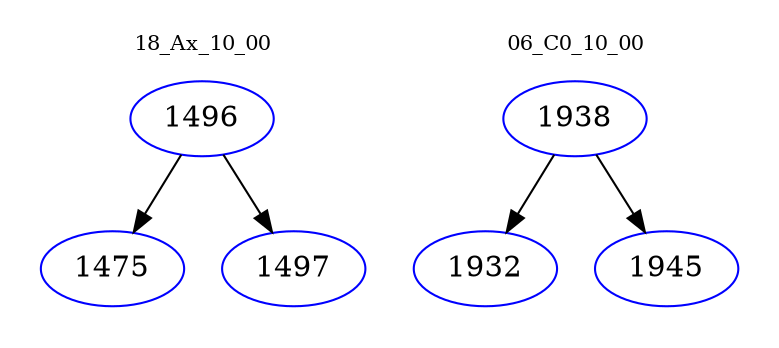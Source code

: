digraph{
subgraph cluster_0 {
color = white
label = "18_Ax_10_00";
fontsize=10;
T0_1496 [label="1496", color="blue"]
T0_1496 -> T0_1475 [color="black"]
T0_1475 [label="1475", color="blue"]
T0_1496 -> T0_1497 [color="black"]
T0_1497 [label="1497", color="blue"]
}
subgraph cluster_1 {
color = white
label = "06_C0_10_00";
fontsize=10;
T1_1938 [label="1938", color="blue"]
T1_1938 -> T1_1932 [color="black"]
T1_1932 [label="1932", color="blue"]
T1_1938 -> T1_1945 [color="black"]
T1_1945 [label="1945", color="blue"]
}
}
